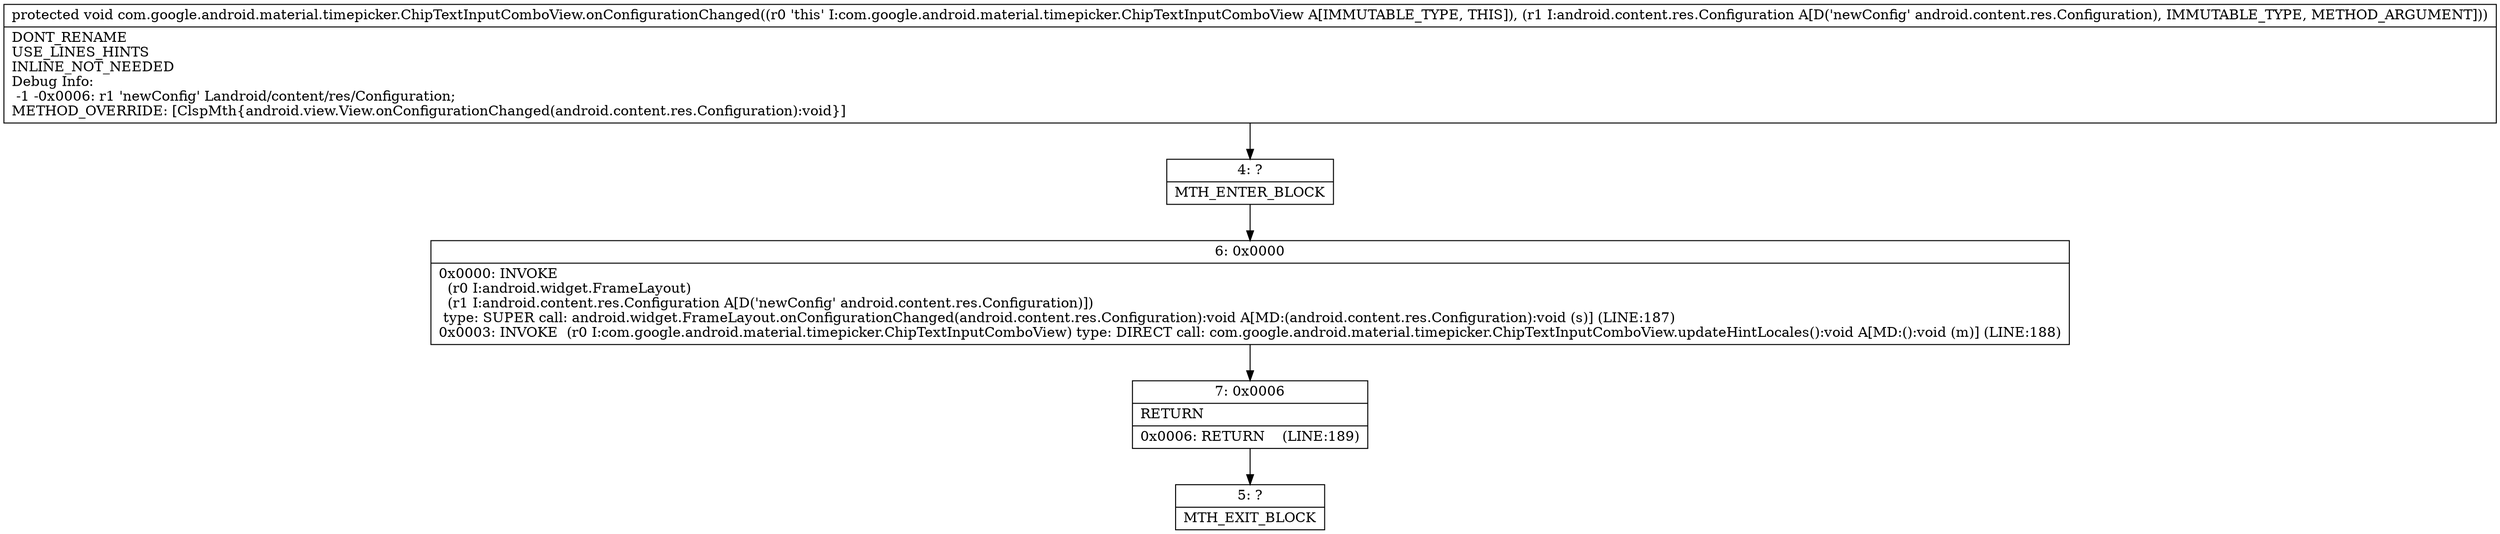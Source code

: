 digraph "CFG forcom.google.android.material.timepicker.ChipTextInputComboView.onConfigurationChanged(Landroid\/content\/res\/Configuration;)V" {
Node_4 [shape=record,label="{4\:\ ?|MTH_ENTER_BLOCK\l}"];
Node_6 [shape=record,label="{6\:\ 0x0000|0x0000: INVOKE  \l  (r0 I:android.widget.FrameLayout)\l  (r1 I:android.content.res.Configuration A[D('newConfig' android.content.res.Configuration)])\l type: SUPER call: android.widget.FrameLayout.onConfigurationChanged(android.content.res.Configuration):void A[MD:(android.content.res.Configuration):void (s)] (LINE:187)\l0x0003: INVOKE  (r0 I:com.google.android.material.timepicker.ChipTextInputComboView) type: DIRECT call: com.google.android.material.timepicker.ChipTextInputComboView.updateHintLocales():void A[MD:():void (m)] (LINE:188)\l}"];
Node_7 [shape=record,label="{7\:\ 0x0006|RETURN\l|0x0006: RETURN    (LINE:189)\l}"];
Node_5 [shape=record,label="{5\:\ ?|MTH_EXIT_BLOCK\l}"];
MethodNode[shape=record,label="{protected void com.google.android.material.timepicker.ChipTextInputComboView.onConfigurationChanged((r0 'this' I:com.google.android.material.timepicker.ChipTextInputComboView A[IMMUTABLE_TYPE, THIS]), (r1 I:android.content.res.Configuration A[D('newConfig' android.content.res.Configuration), IMMUTABLE_TYPE, METHOD_ARGUMENT]))  | DONT_RENAME\lUSE_LINES_HINTS\lINLINE_NOT_NEEDED\lDebug Info:\l  \-1 \-0x0006: r1 'newConfig' Landroid\/content\/res\/Configuration;\lMETHOD_OVERRIDE: [ClspMth\{android.view.View.onConfigurationChanged(android.content.res.Configuration):void\}]\l}"];
MethodNode -> Node_4;Node_4 -> Node_6;
Node_6 -> Node_7;
Node_7 -> Node_5;
}


